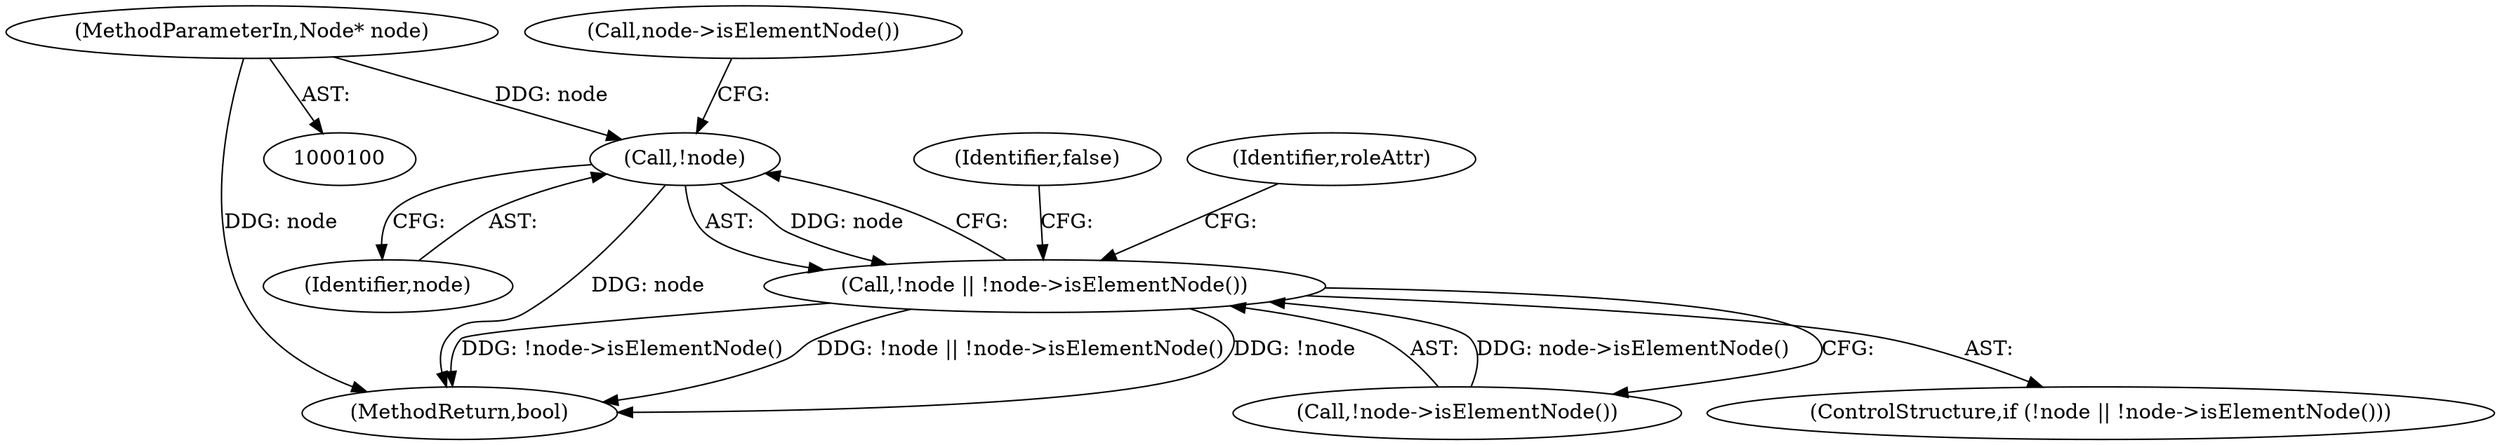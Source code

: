 digraph "0_Chrome_d27468a832d5316884bd02f459cbf493697fd7e1_28@pointer" {
"1000101" [label="(MethodParameterIn,Node* node)"];
"1000106" [label="(Call,!node)"];
"1000105" [label="(Call,!node || !node->isElementNode())"];
"1000106" [label="(Call,!node)"];
"1000105" [label="(Call,!node || !node->isElementNode())"];
"1000101" [label="(MethodParameterIn,Node* node)"];
"1000104" [label="(ControlStructure,if (!node || !node->isElementNode()))"];
"1000108" [label="(Call,!node->isElementNode())"];
"1000107" [label="(Identifier,node)"];
"1000117" [label="(MethodReturn,bool)"];
"1000111" [label="(Identifier,false)"];
"1000115" [label="(Identifier,roleAttr)"];
"1000109" [label="(Call,node->isElementNode())"];
"1000101" -> "1000100"  [label="AST: "];
"1000101" -> "1000117"  [label="DDG: node"];
"1000101" -> "1000106"  [label="DDG: node"];
"1000106" -> "1000105"  [label="AST: "];
"1000106" -> "1000107"  [label="CFG: "];
"1000107" -> "1000106"  [label="AST: "];
"1000109" -> "1000106"  [label="CFG: "];
"1000105" -> "1000106"  [label="CFG: "];
"1000106" -> "1000117"  [label="DDG: node"];
"1000106" -> "1000105"  [label="DDG: node"];
"1000105" -> "1000104"  [label="AST: "];
"1000105" -> "1000108"  [label="CFG: "];
"1000108" -> "1000105"  [label="AST: "];
"1000111" -> "1000105"  [label="CFG: "];
"1000115" -> "1000105"  [label="CFG: "];
"1000105" -> "1000117"  [label="DDG: !node->isElementNode()"];
"1000105" -> "1000117"  [label="DDG: !node || !node->isElementNode()"];
"1000105" -> "1000117"  [label="DDG: !node"];
"1000108" -> "1000105"  [label="DDG: node->isElementNode()"];
}
